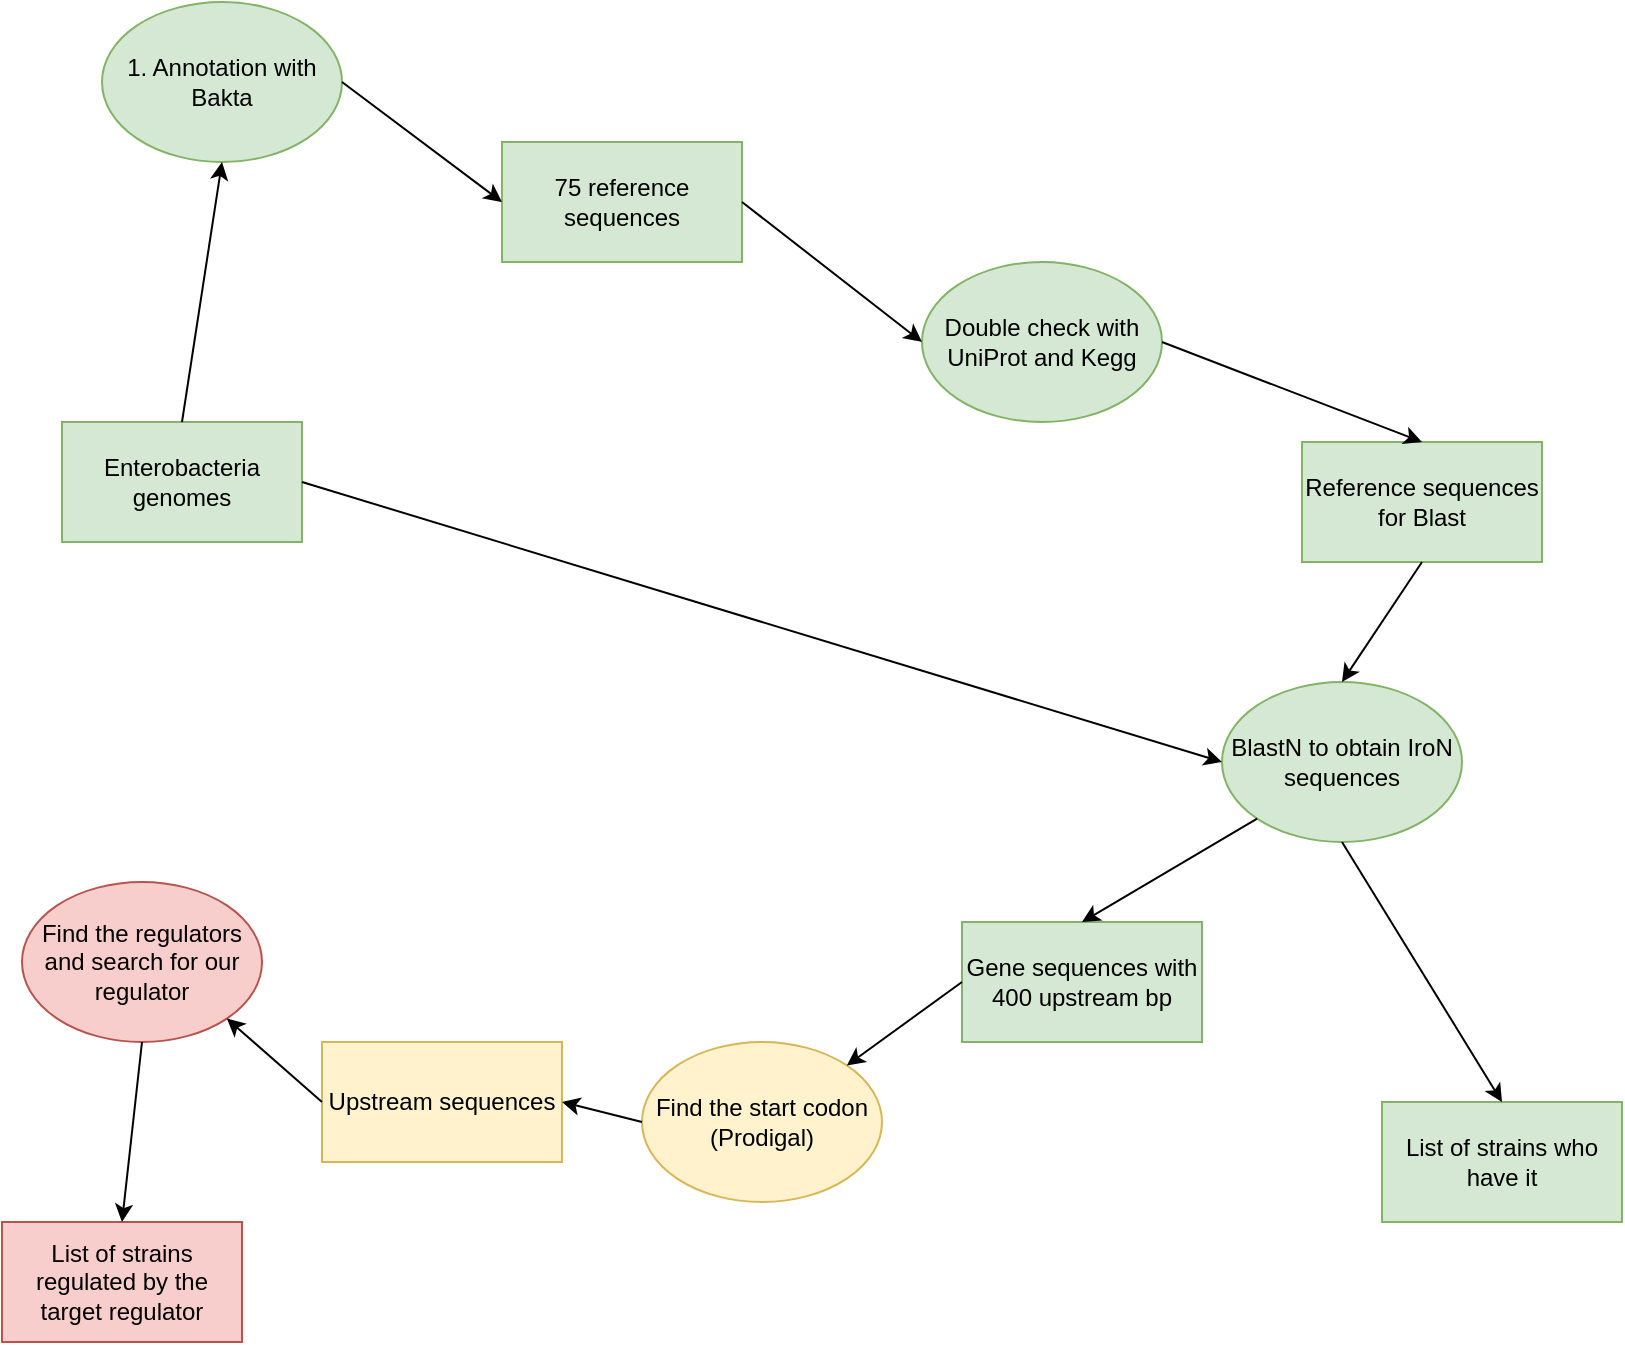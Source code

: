 <mxfile version="24.4.0" type="github">
  <diagram name="Page-1" id="XPCQrtxg84oxnPtzx1do">
    <mxGraphModel dx="1242" dy="769" grid="1" gridSize="10" guides="1" tooltips="1" connect="1" arrows="1" fold="1" page="1" pageScale="1" pageWidth="850" pageHeight="1100" math="0" shadow="0">
      <root>
        <mxCell id="0" />
        <mxCell id="1" parent="0" />
        <mxCell id="5hx85q__BcJgSBlU8Jjk-1" value="75 reference sequences" style="rounded=0;whiteSpace=wrap;html=1;fillColor=#d5e8d4;strokeColor=#82b366;" parent="1" vertex="1">
          <mxGeometry x="270" y="200" width="120" height="60" as="geometry" />
        </mxCell>
        <mxCell id="5hx85q__BcJgSBlU8Jjk-2" value="1. Annotation with Bakta" style="ellipse;whiteSpace=wrap;html=1;fillColor=#d5e8d4;strokeColor=#82b366;" parent="1" vertex="1">
          <mxGeometry x="70" y="130" width="120" height="80" as="geometry" />
        </mxCell>
        <mxCell id="5hx85q__BcJgSBlU8Jjk-3" value="Enterobacteria genomes" style="rounded=0;whiteSpace=wrap;html=1;fillColor=#d5e8d4;strokeColor=#82b366;" parent="1" vertex="1">
          <mxGeometry x="50" y="340" width="120" height="60" as="geometry" />
        </mxCell>
        <mxCell id="5hx85q__BcJgSBlU8Jjk-4" value="Double check with UniProt and Kegg" style="ellipse;whiteSpace=wrap;html=1;fillColor=#d5e8d4;strokeColor=#82b366;" parent="1" vertex="1">
          <mxGeometry x="480" y="260" width="120" height="80" as="geometry" />
        </mxCell>
        <mxCell id="5hx85q__BcJgSBlU8Jjk-5" value="BlastN to obtain IroN sequences" style="ellipse;whiteSpace=wrap;html=1;fillColor=#d5e8d4;strokeColor=#82b366;" parent="1" vertex="1">
          <mxGeometry x="630" y="470" width="120" height="80" as="geometry" />
        </mxCell>
        <mxCell id="5hx85q__BcJgSBlU8Jjk-6" value="List of strains who have it" style="rounded=0;whiteSpace=wrap;html=1;fillColor=#d5e8d4;strokeColor=#82b366;" parent="1" vertex="1">
          <mxGeometry x="710" y="680" width="120" height="60" as="geometry" />
        </mxCell>
        <mxCell id="5hx85q__BcJgSBlU8Jjk-7" value="Find the start codon (Prodigal)" style="ellipse;whiteSpace=wrap;html=1;fillColor=#fff2cc;strokeColor=#d6b656;" parent="1" vertex="1">
          <mxGeometry x="340" y="650" width="120" height="80" as="geometry" />
        </mxCell>
        <mxCell id="5hx85q__BcJgSBlU8Jjk-8" value="Find the regulators and search for our regulator" style="ellipse;whiteSpace=wrap;html=1;fillColor=#f8cecc;strokeColor=#b85450;" parent="1" vertex="1">
          <mxGeometry x="30" y="570" width="120" height="80" as="geometry" />
        </mxCell>
        <mxCell id="5hx85q__BcJgSBlU8Jjk-10" value="Reference sequences for Blast" style="rounded=0;whiteSpace=wrap;html=1;fillColor=#d5e8d4;strokeColor=#82b366;" parent="1" vertex="1">
          <mxGeometry x="670" y="350" width="120" height="60" as="geometry" />
        </mxCell>
        <mxCell id="5hx85q__BcJgSBlU8Jjk-11" value="Gene sequences with 400 upstream bp" style="rounded=0;whiteSpace=wrap;html=1;fillColor=#d5e8d4;strokeColor=#82b366;" parent="1" vertex="1">
          <mxGeometry x="500" y="590" width="120" height="60" as="geometry" />
        </mxCell>
        <mxCell id="5hx85q__BcJgSBlU8Jjk-12" value="Upstream sequences" style="rounded=0;whiteSpace=wrap;html=1;fillColor=#fff2cc;strokeColor=#d6b656;" parent="1" vertex="1">
          <mxGeometry x="180" y="650" width="120" height="60" as="geometry" />
        </mxCell>
        <mxCell id="5hx85q__BcJgSBlU8Jjk-13" value="List of strains regulated by the target regulator" style="rounded=0;whiteSpace=wrap;html=1;fillColor=#f8cecc;strokeColor=#b85450;" parent="1" vertex="1">
          <mxGeometry x="20" y="740" width="120" height="60" as="geometry" />
        </mxCell>
        <mxCell id="5hx85q__BcJgSBlU8Jjk-14" value="" style="endArrow=classic;html=1;rounded=0;exitX=1;exitY=0.5;exitDx=0;exitDy=0;entryX=0;entryY=0.5;entryDx=0;entryDy=0;" parent="1" source="5hx85q__BcJgSBlU8Jjk-2" target="5hx85q__BcJgSBlU8Jjk-1" edge="1">
          <mxGeometry width="50" height="50" relative="1" as="geometry">
            <mxPoint x="400" y="440" as="sourcePoint" />
            <mxPoint x="450" y="390" as="targetPoint" />
          </mxGeometry>
        </mxCell>
        <mxCell id="5hx85q__BcJgSBlU8Jjk-15" value="" style="endArrow=classic;html=1;rounded=0;exitX=0.5;exitY=0;exitDx=0;exitDy=0;entryX=0.5;entryY=1;entryDx=0;entryDy=0;" parent="1" source="5hx85q__BcJgSBlU8Jjk-3" target="5hx85q__BcJgSBlU8Jjk-2" edge="1">
          <mxGeometry width="50" height="50" relative="1" as="geometry">
            <mxPoint x="400" y="440" as="sourcePoint" />
            <mxPoint x="450" y="390" as="targetPoint" />
          </mxGeometry>
        </mxCell>
        <mxCell id="5hx85q__BcJgSBlU8Jjk-16" value="" style="endArrow=classic;html=1;rounded=0;exitX=1;exitY=0.5;exitDx=0;exitDy=0;entryX=0;entryY=0.5;entryDx=0;entryDy=0;" parent="1" source="5hx85q__BcJgSBlU8Jjk-1" target="5hx85q__BcJgSBlU8Jjk-4" edge="1">
          <mxGeometry width="50" height="50" relative="1" as="geometry">
            <mxPoint x="400" y="440" as="sourcePoint" />
            <mxPoint x="450" y="390" as="targetPoint" />
          </mxGeometry>
        </mxCell>
        <mxCell id="5hx85q__BcJgSBlU8Jjk-17" value="" style="endArrow=classic;html=1;rounded=0;exitX=1;exitY=0.5;exitDx=0;exitDy=0;entryX=0.5;entryY=0;entryDx=0;entryDy=0;" parent="1" source="5hx85q__BcJgSBlU8Jjk-4" target="5hx85q__BcJgSBlU8Jjk-10" edge="1">
          <mxGeometry width="50" height="50" relative="1" as="geometry">
            <mxPoint x="400" y="440" as="sourcePoint" />
            <mxPoint x="450" y="390" as="targetPoint" />
          </mxGeometry>
        </mxCell>
        <mxCell id="5hx85q__BcJgSBlU8Jjk-18" value="" style="endArrow=classic;html=1;rounded=0;exitX=0.5;exitY=1;exitDx=0;exitDy=0;entryX=0.5;entryY=0;entryDx=0;entryDy=0;" parent="1" source="5hx85q__BcJgSBlU8Jjk-10" target="5hx85q__BcJgSBlU8Jjk-5" edge="1">
          <mxGeometry width="50" height="50" relative="1" as="geometry">
            <mxPoint x="400" y="440" as="sourcePoint" />
            <mxPoint x="450" y="390" as="targetPoint" />
          </mxGeometry>
        </mxCell>
        <mxCell id="5hx85q__BcJgSBlU8Jjk-19" value="" style="endArrow=classic;html=1;rounded=0;exitX=0;exitY=1;exitDx=0;exitDy=0;entryX=0.5;entryY=0;entryDx=0;entryDy=0;" parent="1" source="5hx85q__BcJgSBlU8Jjk-5" target="5hx85q__BcJgSBlU8Jjk-11" edge="1">
          <mxGeometry width="50" height="50" relative="1" as="geometry">
            <mxPoint x="400" y="440" as="sourcePoint" />
            <mxPoint x="450" y="390" as="targetPoint" />
          </mxGeometry>
        </mxCell>
        <mxCell id="5hx85q__BcJgSBlU8Jjk-20" value="" style="endArrow=classic;html=1;rounded=0;exitX=0.5;exitY=1;exitDx=0;exitDy=0;entryX=0.5;entryY=0;entryDx=0;entryDy=0;" parent="1" source="5hx85q__BcJgSBlU8Jjk-5" target="5hx85q__BcJgSBlU8Jjk-6" edge="1">
          <mxGeometry width="50" height="50" relative="1" as="geometry">
            <mxPoint x="400" y="440" as="sourcePoint" />
            <mxPoint x="450" y="390" as="targetPoint" />
          </mxGeometry>
        </mxCell>
        <mxCell id="5hx85q__BcJgSBlU8Jjk-21" value="" style="endArrow=classic;html=1;rounded=0;exitX=0;exitY=0.5;exitDx=0;exitDy=0;entryX=1;entryY=0;entryDx=0;entryDy=0;" parent="1" source="5hx85q__BcJgSBlU8Jjk-11" target="5hx85q__BcJgSBlU8Jjk-7" edge="1">
          <mxGeometry width="50" height="50" relative="1" as="geometry">
            <mxPoint x="400" y="440" as="sourcePoint" />
            <mxPoint x="450" y="390" as="targetPoint" />
          </mxGeometry>
        </mxCell>
        <mxCell id="5hx85q__BcJgSBlU8Jjk-22" value="" style="endArrow=classic;html=1;rounded=0;exitX=0;exitY=0.5;exitDx=0;exitDy=0;entryX=1;entryY=0.5;entryDx=0;entryDy=0;" parent="1" source="5hx85q__BcJgSBlU8Jjk-7" target="5hx85q__BcJgSBlU8Jjk-12" edge="1">
          <mxGeometry width="50" height="50" relative="1" as="geometry">
            <mxPoint x="400" y="440" as="sourcePoint" />
            <mxPoint x="450" y="390" as="targetPoint" />
          </mxGeometry>
        </mxCell>
        <mxCell id="5hx85q__BcJgSBlU8Jjk-23" value="" style="endArrow=classic;html=1;rounded=0;exitX=0;exitY=0.5;exitDx=0;exitDy=0;entryX=1;entryY=1;entryDx=0;entryDy=0;" parent="1" source="5hx85q__BcJgSBlU8Jjk-12" target="5hx85q__BcJgSBlU8Jjk-8" edge="1">
          <mxGeometry width="50" height="50" relative="1" as="geometry">
            <mxPoint x="400" y="440" as="sourcePoint" />
            <mxPoint x="450" y="390" as="targetPoint" />
          </mxGeometry>
        </mxCell>
        <mxCell id="5hx85q__BcJgSBlU8Jjk-24" value="" style="endArrow=classic;html=1;rounded=0;exitX=0.5;exitY=1;exitDx=0;exitDy=0;entryX=0.5;entryY=0;entryDx=0;entryDy=0;" parent="1" source="5hx85q__BcJgSBlU8Jjk-8" target="5hx85q__BcJgSBlU8Jjk-13" edge="1">
          <mxGeometry width="50" height="50" relative="1" as="geometry">
            <mxPoint x="400" y="440" as="sourcePoint" />
            <mxPoint x="450" y="390" as="targetPoint" />
          </mxGeometry>
        </mxCell>
        <mxCell id="5hx85q__BcJgSBlU8Jjk-25" value="" style="endArrow=classic;html=1;rounded=0;exitX=1;exitY=0.5;exitDx=0;exitDy=0;entryX=0;entryY=0.5;entryDx=0;entryDy=0;" parent="1" source="5hx85q__BcJgSBlU8Jjk-3" target="5hx85q__BcJgSBlU8Jjk-5" edge="1">
          <mxGeometry width="50" height="50" relative="1" as="geometry">
            <mxPoint x="400" y="440" as="sourcePoint" />
            <mxPoint x="450" y="390" as="targetPoint" />
          </mxGeometry>
        </mxCell>
      </root>
    </mxGraphModel>
  </diagram>
</mxfile>
